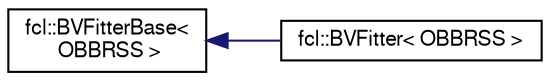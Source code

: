 digraph "Graphical Class Hierarchy"
{
  edge [fontname="FreeSans",fontsize="10",labelfontname="FreeSans",labelfontsize="10"];
  node [fontname="FreeSans",fontsize="10",shape=record];
  rankdir="LR";
  Node1 [label="fcl::BVFitterBase\<\l OBBRSS \>",height=0.2,width=0.4,color="black", fillcolor="white", style="filled",URL="$a00013.html"];
  Node1 -> Node2 [dir="back",color="midnightblue",fontsize="10",style="solid",fontname="FreeSans"];
  Node2 [label="fcl::BVFitter\< OBBRSS \>",height=0.2,width=0.4,color="black", fillcolor="white", style="filled",URL="$a00011.html",tooltip="Specification of BVFitter for OBBRSS bounding volume. "];
}
